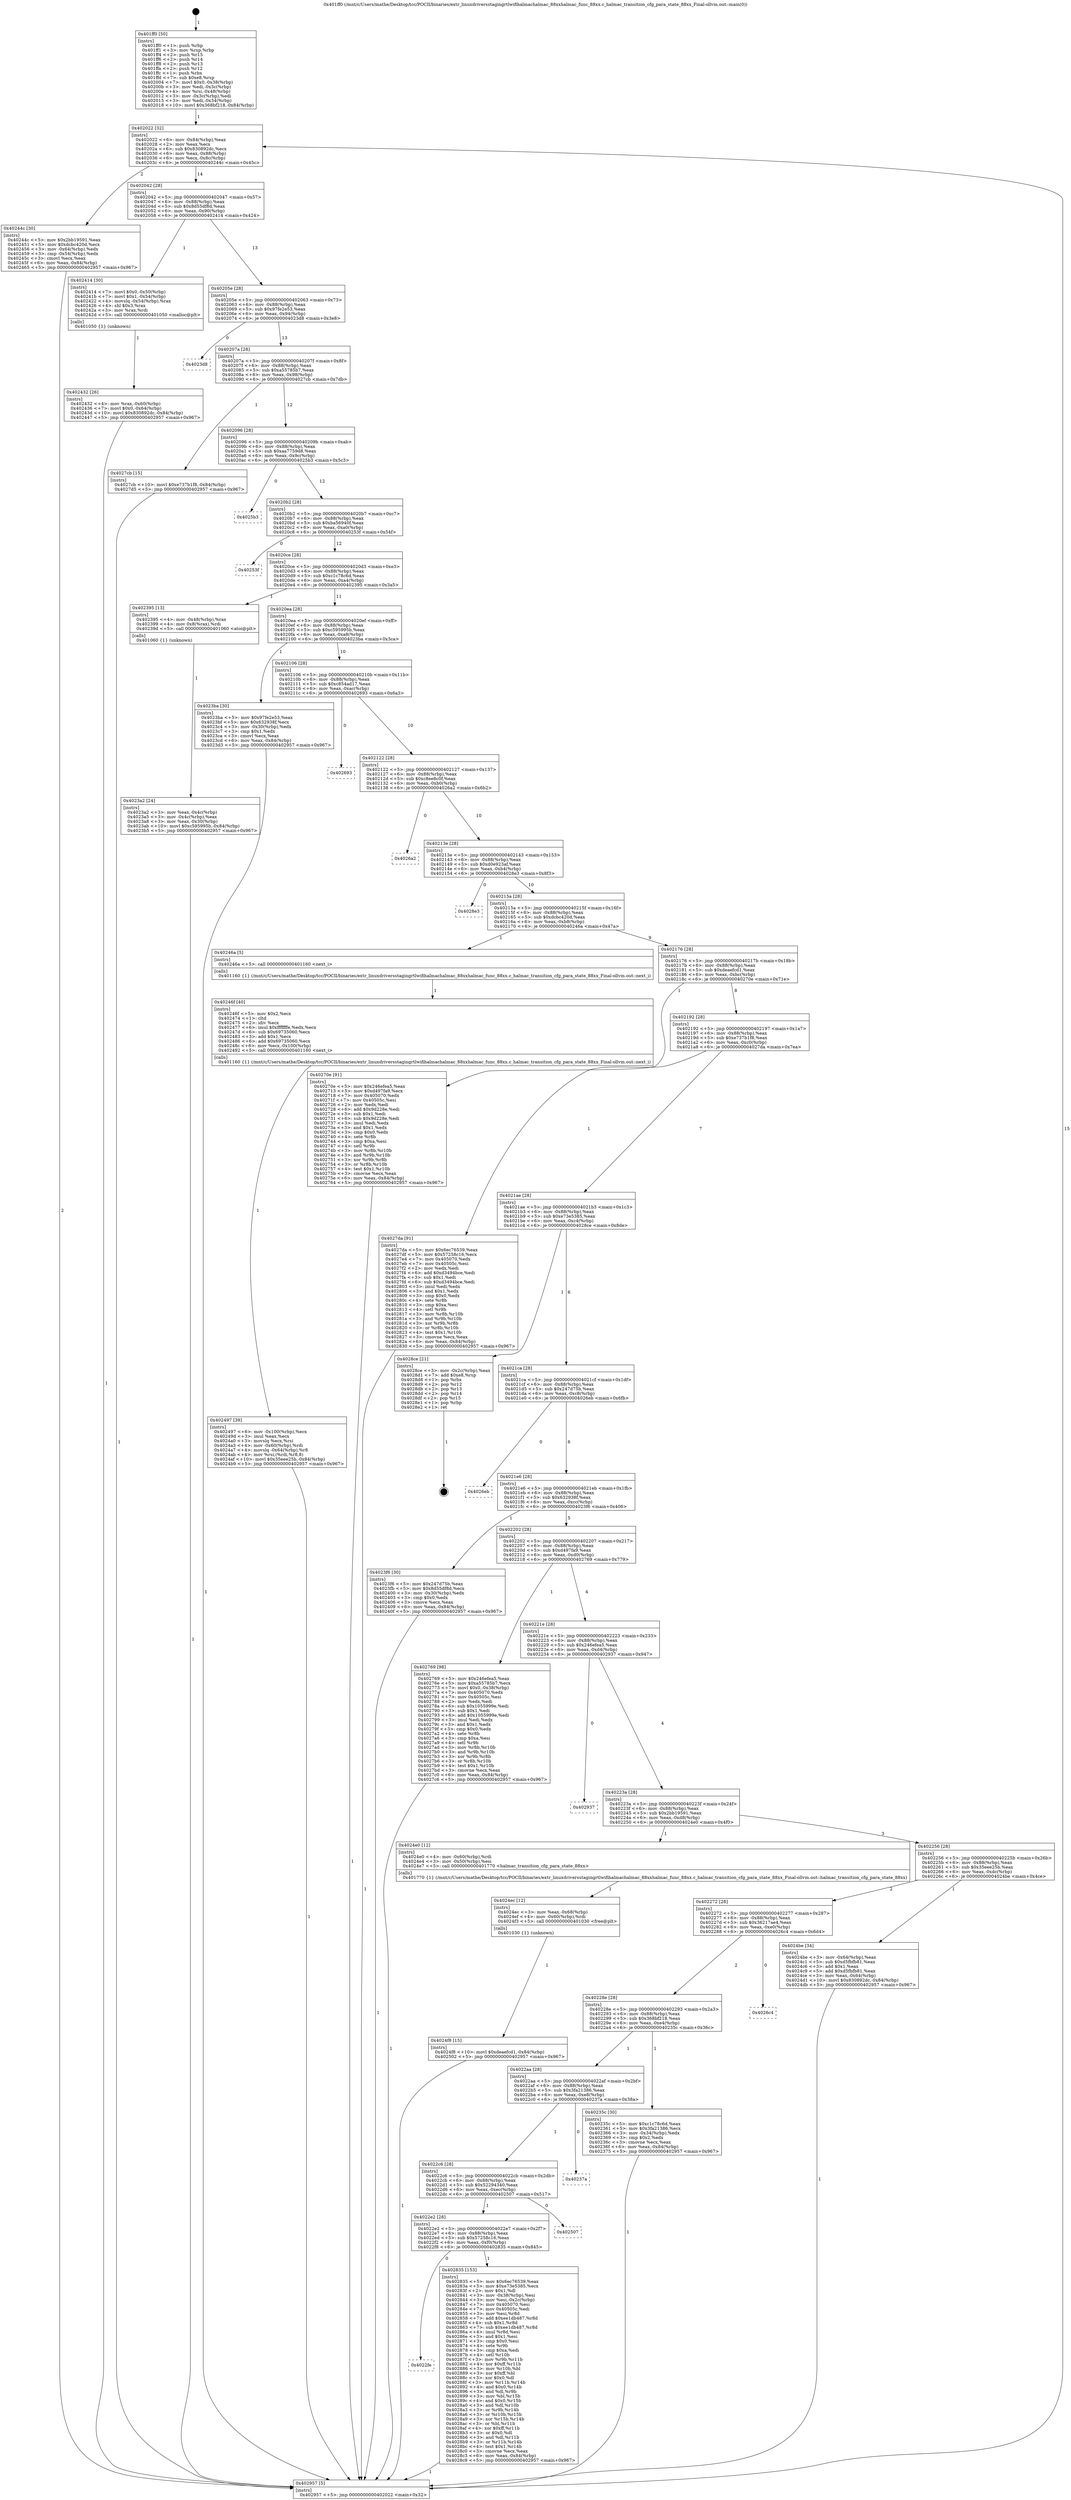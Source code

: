digraph "0x401ff0" {
  label = "0x401ff0 (/mnt/c/Users/mathe/Desktop/tcc/POCII/binaries/extr_linuxdriversstagingrtlwifihalmachalmac_88xxhalmac_func_88xx.c_halmac_transition_cfg_para_state_88xx_Final-ollvm.out::main(0))"
  labelloc = "t"
  node[shape=record]

  Entry [label="",width=0.3,height=0.3,shape=circle,fillcolor=black,style=filled]
  "0x402022" [label="{
     0x402022 [32]\l
     | [instrs]\l
     &nbsp;&nbsp;0x402022 \<+6\>: mov -0x84(%rbp),%eax\l
     &nbsp;&nbsp;0x402028 \<+2\>: mov %eax,%ecx\l
     &nbsp;&nbsp;0x40202a \<+6\>: sub $0x830892dc,%ecx\l
     &nbsp;&nbsp;0x402030 \<+6\>: mov %eax,-0x88(%rbp)\l
     &nbsp;&nbsp;0x402036 \<+6\>: mov %ecx,-0x8c(%rbp)\l
     &nbsp;&nbsp;0x40203c \<+6\>: je 000000000040244c \<main+0x45c\>\l
  }"]
  "0x40244c" [label="{
     0x40244c [30]\l
     | [instrs]\l
     &nbsp;&nbsp;0x40244c \<+5\>: mov $0x2bb19591,%eax\l
     &nbsp;&nbsp;0x402451 \<+5\>: mov $0xdcbc420d,%ecx\l
     &nbsp;&nbsp;0x402456 \<+3\>: mov -0x64(%rbp),%edx\l
     &nbsp;&nbsp;0x402459 \<+3\>: cmp -0x54(%rbp),%edx\l
     &nbsp;&nbsp;0x40245c \<+3\>: cmovl %ecx,%eax\l
     &nbsp;&nbsp;0x40245f \<+6\>: mov %eax,-0x84(%rbp)\l
     &nbsp;&nbsp;0x402465 \<+5\>: jmp 0000000000402957 \<main+0x967\>\l
  }"]
  "0x402042" [label="{
     0x402042 [28]\l
     | [instrs]\l
     &nbsp;&nbsp;0x402042 \<+5\>: jmp 0000000000402047 \<main+0x57\>\l
     &nbsp;&nbsp;0x402047 \<+6\>: mov -0x88(%rbp),%eax\l
     &nbsp;&nbsp;0x40204d \<+5\>: sub $0x8d55df8d,%eax\l
     &nbsp;&nbsp;0x402052 \<+6\>: mov %eax,-0x90(%rbp)\l
     &nbsp;&nbsp;0x402058 \<+6\>: je 0000000000402414 \<main+0x424\>\l
  }"]
  Exit [label="",width=0.3,height=0.3,shape=circle,fillcolor=black,style=filled,peripheries=2]
  "0x402414" [label="{
     0x402414 [30]\l
     | [instrs]\l
     &nbsp;&nbsp;0x402414 \<+7\>: movl $0x0,-0x50(%rbp)\l
     &nbsp;&nbsp;0x40241b \<+7\>: movl $0x1,-0x54(%rbp)\l
     &nbsp;&nbsp;0x402422 \<+4\>: movslq -0x54(%rbp),%rax\l
     &nbsp;&nbsp;0x402426 \<+4\>: shl $0x3,%rax\l
     &nbsp;&nbsp;0x40242a \<+3\>: mov %rax,%rdi\l
     &nbsp;&nbsp;0x40242d \<+5\>: call 0000000000401050 \<malloc@plt\>\l
     | [calls]\l
     &nbsp;&nbsp;0x401050 \{1\} (unknown)\l
  }"]
  "0x40205e" [label="{
     0x40205e [28]\l
     | [instrs]\l
     &nbsp;&nbsp;0x40205e \<+5\>: jmp 0000000000402063 \<main+0x73\>\l
     &nbsp;&nbsp;0x402063 \<+6\>: mov -0x88(%rbp),%eax\l
     &nbsp;&nbsp;0x402069 \<+5\>: sub $0x97fe2e53,%eax\l
     &nbsp;&nbsp;0x40206e \<+6\>: mov %eax,-0x94(%rbp)\l
     &nbsp;&nbsp;0x402074 \<+6\>: je 00000000004023d8 \<main+0x3e8\>\l
  }"]
  "0x4022fe" [label="{
     0x4022fe\l
  }", style=dashed]
  "0x4023d8" [label="{
     0x4023d8\l
  }", style=dashed]
  "0x40207a" [label="{
     0x40207a [28]\l
     | [instrs]\l
     &nbsp;&nbsp;0x40207a \<+5\>: jmp 000000000040207f \<main+0x8f\>\l
     &nbsp;&nbsp;0x40207f \<+6\>: mov -0x88(%rbp),%eax\l
     &nbsp;&nbsp;0x402085 \<+5\>: sub $0xa55785b7,%eax\l
     &nbsp;&nbsp;0x40208a \<+6\>: mov %eax,-0x98(%rbp)\l
     &nbsp;&nbsp;0x402090 \<+6\>: je 00000000004027cb \<main+0x7db\>\l
  }"]
  "0x402835" [label="{
     0x402835 [153]\l
     | [instrs]\l
     &nbsp;&nbsp;0x402835 \<+5\>: mov $0x6ec76539,%eax\l
     &nbsp;&nbsp;0x40283a \<+5\>: mov $0xe73e5385,%ecx\l
     &nbsp;&nbsp;0x40283f \<+2\>: mov $0x1,%dl\l
     &nbsp;&nbsp;0x402841 \<+3\>: mov -0x38(%rbp),%esi\l
     &nbsp;&nbsp;0x402844 \<+3\>: mov %esi,-0x2c(%rbp)\l
     &nbsp;&nbsp;0x402847 \<+7\>: mov 0x405070,%esi\l
     &nbsp;&nbsp;0x40284e \<+7\>: mov 0x40505c,%edi\l
     &nbsp;&nbsp;0x402855 \<+3\>: mov %esi,%r8d\l
     &nbsp;&nbsp;0x402858 \<+7\>: add $0xee1db487,%r8d\l
     &nbsp;&nbsp;0x40285f \<+4\>: sub $0x1,%r8d\l
     &nbsp;&nbsp;0x402863 \<+7\>: sub $0xee1db487,%r8d\l
     &nbsp;&nbsp;0x40286a \<+4\>: imul %r8d,%esi\l
     &nbsp;&nbsp;0x40286e \<+3\>: and $0x1,%esi\l
     &nbsp;&nbsp;0x402871 \<+3\>: cmp $0x0,%esi\l
     &nbsp;&nbsp;0x402874 \<+4\>: sete %r9b\l
     &nbsp;&nbsp;0x402878 \<+3\>: cmp $0xa,%edi\l
     &nbsp;&nbsp;0x40287b \<+4\>: setl %r10b\l
     &nbsp;&nbsp;0x40287f \<+3\>: mov %r9b,%r11b\l
     &nbsp;&nbsp;0x402882 \<+4\>: xor $0xff,%r11b\l
     &nbsp;&nbsp;0x402886 \<+3\>: mov %r10b,%bl\l
     &nbsp;&nbsp;0x402889 \<+3\>: xor $0xff,%bl\l
     &nbsp;&nbsp;0x40288c \<+3\>: xor $0x0,%dl\l
     &nbsp;&nbsp;0x40288f \<+3\>: mov %r11b,%r14b\l
     &nbsp;&nbsp;0x402892 \<+4\>: and $0x0,%r14b\l
     &nbsp;&nbsp;0x402896 \<+3\>: and %dl,%r9b\l
     &nbsp;&nbsp;0x402899 \<+3\>: mov %bl,%r15b\l
     &nbsp;&nbsp;0x40289c \<+4\>: and $0x0,%r15b\l
     &nbsp;&nbsp;0x4028a0 \<+3\>: and %dl,%r10b\l
     &nbsp;&nbsp;0x4028a3 \<+3\>: or %r9b,%r14b\l
     &nbsp;&nbsp;0x4028a6 \<+3\>: or %r10b,%r15b\l
     &nbsp;&nbsp;0x4028a9 \<+3\>: xor %r15b,%r14b\l
     &nbsp;&nbsp;0x4028ac \<+3\>: or %bl,%r11b\l
     &nbsp;&nbsp;0x4028af \<+4\>: xor $0xff,%r11b\l
     &nbsp;&nbsp;0x4028b3 \<+3\>: or $0x0,%dl\l
     &nbsp;&nbsp;0x4028b6 \<+3\>: and %dl,%r11b\l
     &nbsp;&nbsp;0x4028b9 \<+3\>: or %r11b,%r14b\l
     &nbsp;&nbsp;0x4028bc \<+4\>: test $0x1,%r14b\l
     &nbsp;&nbsp;0x4028c0 \<+3\>: cmovne %ecx,%eax\l
     &nbsp;&nbsp;0x4028c3 \<+6\>: mov %eax,-0x84(%rbp)\l
     &nbsp;&nbsp;0x4028c9 \<+5\>: jmp 0000000000402957 \<main+0x967\>\l
  }"]
  "0x4027cb" [label="{
     0x4027cb [15]\l
     | [instrs]\l
     &nbsp;&nbsp;0x4027cb \<+10\>: movl $0xe737b1f8,-0x84(%rbp)\l
     &nbsp;&nbsp;0x4027d5 \<+5\>: jmp 0000000000402957 \<main+0x967\>\l
  }"]
  "0x402096" [label="{
     0x402096 [28]\l
     | [instrs]\l
     &nbsp;&nbsp;0x402096 \<+5\>: jmp 000000000040209b \<main+0xab\>\l
     &nbsp;&nbsp;0x40209b \<+6\>: mov -0x88(%rbp),%eax\l
     &nbsp;&nbsp;0x4020a1 \<+5\>: sub $0xaa7759d8,%eax\l
     &nbsp;&nbsp;0x4020a6 \<+6\>: mov %eax,-0x9c(%rbp)\l
     &nbsp;&nbsp;0x4020ac \<+6\>: je 00000000004025b3 \<main+0x5c3\>\l
  }"]
  "0x4022e2" [label="{
     0x4022e2 [28]\l
     | [instrs]\l
     &nbsp;&nbsp;0x4022e2 \<+5\>: jmp 00000000004022e7 \<main+0x2f7\>\l
     &nbsp;&nbsp;0x4022e7 \<+6\>: mov -0x88(%rbp),%eax\l
     &nbsp;&nbsp;0x4022ed \<+5\>: sub $0x57258c16,%eax\l
     &nbsp;&nbsp;0x4022f2 \<+6\>: mov %eax,-0xf0(%rbp)\l
     &nbsp;&nbsp;0x4022f8 \<+6\>: je 0000000000402835 \<main+0x845\>\l
  }"]
  "0x4025b3" [label="{
     0x4025b3\l
  }", style=dashed]
  "0x4020b2" [label="{
     0x4020b2 [28]\l
     | [instrs]\l
     &nbsp;&nbsp;0x4020b2 \<+5\>: jmp 00000000004020b7 \<main+0xc7\>\l
     &nbsp;&nbsp;0x4020b7 \<+6\>: mov -0x88(%rbp),%eax\l
     &nbsp;&nbsp;0x4020bd \<+5\>: sub $0xba56940f,%eax\l
     &nbsp;&nbsp;0x4020c2 \<+6\>: mov %eax,-0xa0(%rbp)\l
     &nbsp;&nbsp;0x4020c8 \<+6\>: je 000000000040253f \<main+0x54f\>\l
  }"]
  "0x402507" [label="{
     0x402507\l
  }", style=dashed]
  "0x40253f" [label="{
     0x40253f\l
  }", style=dashed]
  "0x4020ce" [label="{
     0x4020ce [28]\l
     | [instrs]\l
     &nbsp;&nbsp;0x4020ce \<+5\>: jmp 00000000004020d3 \<main+0xe3\>\l
     &nbsp;&nbsp;0x4020d3 \<+6\>: mov -0x88(%rbp),%eax\l
     &nbsp;&nbsp;0x4020d9 \<+5\>: sub $0xc1c78c6d,%eax\l
     &nbsp;&nbsp;0x4020de \<+6\>: mov %eax,-0xa4(%rbp)\l
     &nbsp;&nbsp;0x4020e4 \<+6\>: je 0000000000402395 \<main+0x3a5\>\l
  }"]
  "0x4022c6" [label="{
     0x4022c6 [28]\l
     | [instrs]\l
     &nbsp;&nbsp;0x4022c6 \<+5\>: jmp 00000000004022cb \<main+0x2db\>\l
     &nbsp;&nbsp;0x4022cb \<+6\>: mov -0x88(%rbp),%eax\l
     &nbsp;&nbsp;0x4022d1 \<+5\>: sub $0x52294340,%eax\l
     &nbsp;&nbsp;0x4022d6 \<+6\>: mov %eax,-0xec(%rbp)\l
     &nbsp;&nbsp;0x4022dc \<+6\>: je 0000000000402507 \<main+0x517\>\l
  }"]
  "0x402395" [label="{
     0x402395 [13]\l
     | [instrs]\l
     &nbsp;&nbsp;0x402395 \<+4\>: mov -0x48(%rbp),%rax\l
     &nbsp;&nbsp;0x402399 \<+4\>: mov 0x8(%rax),%rdi\l
     &nbsp;&nbsp;0x40239d \<+5\>: call 0000000000401060 \<atoi@plt\>\l
     | [calls]\l
     &nbsp;&nbsp;0x401060 \{1\} (unknown)\l
  }"]
  "0x4020ea" [label="{
     0x4020ea [28]\l
     | [instrs]\l
     &nbsp;&nbsp;0x4020ea \<+5\>: jmp 00000000004020ef \<main+0xff\>\l
     &nbsp;&nbsp;0x4020ef \<+6\>: mov -0x88(%rbp),%eax\l
     &nbsp;&nbsp;0x4020f5 \<+5\>: sub $0xc595995b,%eax\l
     &nbsp;&nbsp;0x4020fa \<+6\>: mov %eax,-0xa8(%rbp)\l
     &nbsp;&nbsp;0x402100 \<+6\>: je 00000000004023ba \<main+0x3ca\>\l
  }"]
  "0x40237a" [label="{
     0x40237a\l
  }", style=dashed]
  "0x4023ba" [label="{
     0x4023ba [30]\l
     | [instrs]\l
     &nbsp;&nbsp;0x4023ba \<+5\>: mov $0x97fe2e53,%eax\l
     &nbsp;&nbsp;0x4023bf \<+5\>: mov $0x632938f,%ecx\l
     &nbsp;&nbsp;0x4023c4 \<+3\>: mov -0x30(%rbp),%edx\l
     &nbsp;&nbsp;0x4023c7 \<+3\>: cmp $0x1,%edx\l
     &nbsp;&nbsp;0x4023ca \<+3\>: cmovl %ecx,%eax\l
     &nbsp;&nbsp;0x4023cd \<+6\>: mov %eax,-0x84(%rbp)\l
     &nbsp;&nbsp;0x4023d3 \<+5\>: jmp 0000000000402957 \<main+0x967\>\l
  }"]
  "0x402106" [label="{
     0x402106 [28]\l
     | [instrs]\l
     &nbsp;&nbsp;0x402106 \<+5\>: jmp 000000000040210b \<main+0x11b\>\l
     &nbsp;&nbsp;0x40210b \<+6\>: mov -0x88(%rbp),%eax\l
     &nbsp;&nbsp;0x402111 \<+5\>: sub $0xc854ad17,%eax\l
     &nbsp;&nbsp;0x402116 \<+6\>: mov %eax,-0xac(%rbp)\l
     &nbsp;&nbsp;0x40211c \<+6\>: je 0000000000402693 \<main+0x6a3\>\l
  }"]
  "0x4024f8" [label="{
     0x4024f8 [15]\l
     | [instrs]\l
     &nbsp;&nbsp;0x4024f8 \<+10\>: movl $0xdeaefcd1,-0x84(%rbp)\l
     &nbsp;&nbsp;0x402502 \<+5\>: jmp 0000000000402957 \<main+0x967\>\l
  }"]
  "0x402693" [label="{
     0x402693\l
  }", style=dashed]
  "0x402122" [label="{
     0x402122 [28]\l
     | [instrs]\l
     &nbsp;&nbsp;0x402122 \<+5\>: jmp 0000000000402127 \<main+0x137\>\l
     &nbsp;&nbsp;0x402127 \<+6\>: mov -0x88(%rbp),%eax\l
     &nbsp;&nbsp;0x40212d \<+5\>: sub $0xc8ee8c0f,%eax\l
     &nbsp;&nbsp;0x402132 \<+6\>: mov %eax,-0xb0(%rbp)\l
     &nbsp;&nbsp;0x402138 \<+6\>: je 00000000004026a2 \<main+0x6b2\>\l
  }"]
  "0x4024ec" [label="{
     0x4024ec [12]\l
     | [instrs]\l
     &nbsp;&nbsp;0x4024ec \<+3\>: mov %eax,-0x68(%rbp)\l
     &nbsp;&nbsp;0x4024ef \<+4\>: mov -0x60(%rbp),%rdi\l
     &nbsp;&nbsp;0x4024f3 \<+5\>: call 0000000000401030 \<free@plt\>\l
     | [calls]\l
     &nbsp;&nbsp;0x401030 \{1\} (unknown)\l
  }"]
  "0x4026a2" [label="{
     0x4026a2\l
  }", style=dashed]
  "0x40213e" [label="{
     0x40213e [28]\l
     | [instrs]\l
     &nbsp;&nbsp;0x40213e \<+5\>: jmp 0000000000402143 \<main+0x153\>\l
     &nbsp;&nbsp;0x402143 \<+6\>: mov -0x88(%rbp),%eax\l
     &nbsp;&nbsp;0x402149 \<+5\>: sub $0xd0e923af,%eax\l
     &nbsp;&nbsp;0x40214e \<+6\>: mov %eax,-0xb4(%rbp)\l
     &nbsp;&nbsp;0x402154 \<+6\>: je 00000000004028e3 \<main+0x8f3\>\l
  }"]
  "0x402497" [label="{
     0x402497 [39]\l
     | [instrs]\l
     &nbsp;&nbsp;0x402497 \<+6\>: mov -0x100(%rbp),%ecx\l
     &nbsp;&nbsp;0x40249d \<+3\>: imul %eax,%ecx\l
     &nbsp;&nbsp;0x4024a0 \<+3\>: movslq %ecx,%rsi\l
     &nbsp;&nbsp;0x4024a3 \<+4\>: mov -0x60(%rbp),%rdi\l
     &nbsp;&nbsp;0x4024a7 \<+4\>: movslq -0x64(%rbp),%r8\l
     &nbsp;&nbsp;0x4024ab \<+4\>: mov %rsi,(%rdi,%r8,8)\l
     &nbsp;&nbsp;0x4024af \<+10\>: movl $0x35eee25b,-0x84(%rbp)\l
     &nbsp;&nbsp;0x4024b9 \<+5\>: jmp 0000000000402957 \<main+0x967\>\l
  }"]
  "0x4028e3" [label="{
     0x4028e3\l
  }", style=dashed]
  "0x40215a" [label="{
     0x40215a [28]\l
     | [instrs]\l
     &nbsp;&nbsp;0x40215a \<+5\>: jmp 000000000040215f \<main+0x16f\>\l
     &nbsp;&nbsp;0x40215f \<+6\>: mov -0x88(%rbp),%eax\l
     &nbsp;&nbsp;0x402165 \<+5\>: sub $0xdcbc420d,%eax\l
     &nbsp;&nbsp;0x40216a \<+6\>: mov %eax,-0xb8(%rbp)\l
     &nbsp;&nbsp;0x402170 \<+6\>: je 000000000040246a \<main+0x47a\>\l
  }"]
  "0x40246f" [label="{
     0x40246f [40]\l
     | [instrs]\l
     &nbsp;&nbsp;0x40246f \<+5\>: mov $0x2,%ecx\l
     &nbsp;&nbsp;0x402474 \<+1\>: cltd\l
     &nbsp;&nbsp;0x402475 \<+2\>: idiv %ecx\l
     &nbsp;&nbsp;0x402477 \<+6\>: imul $0xfffffffe,%edx,%ecx\l
     &nbsp;&nbsp;0x40247d \<+6\>: sub $0x69735060,%ecx\l
     &nbsp;&nbsp;0x402483 \<+3\>: add $0x1,%ecx\l
     &nbsp;&nbsp;0x402486 \<+6\>: add $0x69735060,%ecx\l
     &nbsp;&nbsp;0x40248c \<+6\>: mov %ecx,-0x100(%rbp)\l
     &nbsp;&nbsp;0x402492 \<+5\>: call 0000000000401160 \<next_i\>\l
     | [calls]\l
     &nbsp;&nbsp;0x401160 \{1\} (/mnt/c/Users/mathe/Desktop/tcc/POCII/binaries/extr_linuxdriversstagingrtlwifihalmachalmac_88xxhalmac_func_88xx.c_halmac_transition_cfg_para_state_88xx_Final-ollvm.out::next_i)\l
  }"]
  "0x40246a" [label="{
     0x40246a [5]\l
     | [instrs]\l
     &nbsp;&nbsp;0x40246a \<+5\>: call 0000000000401160 \<next_i\>\l
     | [calls]\l
     &nbsp;&nbsp;0x401160 \{1\} (/mnt/c/Users/mathe/Desktop/tcc/POCII/binaries/extr_linuxdriversstagingrtlwifihalmachalmac_88xxhalmac_func_88xx.c_halmac_transition_cfg_para_state_88xx_Final-ollvm.out::next_i)\l
  }"]
  "0x402176" [label="{
     0x402176 [28]\l
     | [instrs]\l
     &nbsp;&nbsp;0x402176 \<+5\>: jmp 000000000040217b \<main+0x18b\>\l
     &nbsp;&nbsp;0x40217b \<+6\>: mov -0x88(%rbp),%eax\l
     &nbsp;&nbsp;0x402181 \<+5\>: sub $0xdeaefcd1,%eax\l
     &nbsp;&nbsp;0x402186 \<+6\>: mov %eax,-0xbc(%rbp)\l
     &nbsp;&nbsp;0x40218c \<+6\>: je 000000000040270e \<main+0x71e\>\l
  }"]
  "0x402432" [label="{
     0x402432 [26]\l
     | [instrs]\l
     &nbsp;&nbsp;0x402432 \<+4\>: mov %rax,-0x60(%rbp)\l
     &nbsp;&nbsp;0x402436 \<+7\>: movl $0x0,-0x64(%rbp)\l
     &nbsp;&nbsp;0x40243d \<+10\>: movl $0x830892dc,-0x84(%rbp)\l
     &nbsp;&nbsp;0x402447 \<+5\>: jmp 0000000000402957 \<main+0x967\>\l
  }"]
  "0x40270e" [label="{
     0x40270e [91]\l
     | [instrs]\l
     &nbsp;&nbsp;0x40270e \<+5\>: mov $0x246efea5,%eax\l
     &nbsp;&nbsp;0x402713 \<+5\>: mov $0xd497fa9,%ecx\l
     &nbsp;&nbsp;0x402718 \<+7\>: mov 0x405070,%edx\l
     &nbsp;&nbsp;0x40271f \<+7\>: mov 0x40505c,%esi\l
     &nbsp;&nbsp;0x402726 \<+2\>: mov %edx,%edi\l
     &nbsp;&nbsp;0x402728 \<+6\>: add $0x9d228e,%edi\l
     &nbsp;&nbsp;0x40272e \<+3\>: sub $0x1,%edi\l
     &nbsp;&nbsp;0x402731 \<+6\>: sub $0x9d228e,%edi\l
     &nbsp;&nbsp;0x402737 \<+3\>: imul %edi,%edx\l
     &nbsp;&nbsp;0x40273a \<+3\>: and $0x1,%edx\l
     &nbsp;&nbsp;0x40273d \<+3\>: cmp $0x0,%edx\l
     &nbsp;&nbsp;0x402740 \<+4\>: sete %r8b\l
     &nbsp;&nbsp;0x402744 \<+3\>: cmp $0xa,%esi\l
     &nbsp;&nbsp;0x402747 \<+4\>: setl %r9b\l
     &nbsp;&nbsp;0x40274b \<+3\>: mov %r8b,%r10b\l
     &nbsp;&nbsp;0x40274e \<+3\>: and %r9b,%r10b\l
     &nbsp;&nbsp;0x402751 \<+3\>: xor %r9b,%r8b\l
     &nbsp;&nbsp;0x402754 \<+3\>: or %r8b,%r10b\l
     &nbsp;&nbsp;0x402757 \<+4\>: test $0x1,%r10b\l
     &nbsp;&nbsp;0x40275b \<+3\>: cmovne %ecx,%eax\l
     &nbsp;&nbsp;0x40275e \<+6\>: mov %eax,-0x84(%rbp)\l
     &nbsp;&nbsp;0x402764 \<+5\>: jmp 0000000000402957 \<main+0x967\>\l
  }"]
  "0x402192" [label="{
     0x402192 [28]\l
     | [instrs]\l
     &nbsp;&nbsp;0x402192 \<+5\>: jmp 0000000000402197 \<main+0x1a7\>\l
     &nbsp;&nbsp;0x402197 \<+6\>: mov -0x88(%rbp),%eax\l
     &nbsp;&nbsp;0x40219d \<+5\>: sub $0xe737b1f8,%eax\l
     &nbsp;&nbsp;0x4021a2 \<+6\>: mov %eax,-0xc0(%rbp)\l
     &nbsp;&nbsp;0x4021a8 \<+6\>: je 00000000004027da \<main+0x7ea\>\l
  }"]
  "0x4023a2" [label="{
     0x4023a2 [24]\l
     | [instrs]\l
     &nbsp;&nbsp;0x4023a2 \<+3\>: mov %eax,-0x4c(%rbp)\l
     &nbsp;&nbsp;0x4023a5 \<+3\>: mov -0x4c(%rbp),%eax\l
     &nbsp;&nbsp;0x4023a8 \<+3\>: mov %eax,-0x30(%rbp)\l
     &nbsp;&nbsp;0x4023ab \<+10\>: movl $0xc595995b,-0x84(%rbp)\l
     &nbsp;&nbsp;0x4023b5 \<+5\>: jmp 0000000000402957 \<main+0x967\>\l
  }"]
  "0x4027da" [label="{
     0x4027da [91]\l
     | [instrs]\l
     &nbsp;&nbsp;0x4027da \<+5\>: mov $0x6ec76539,%eax\l
     &nbsp;&nbsp;0x4027df \<+5\>: mov $0x57258c16,%ecx\l
     &nbsp;&nbsp;0x4027e4 \<+7\>: mov 0x405070,%edx\l
     &nbsp;&nbsp;0x4027eb \<+7\>: mov 0x40505c,%esi\l
     &nbsp;&nbsp;0x4027f2 \<+2\>: mov %edx,%edi\l
     &nbsp;&nbsp;0x4027f4 \<+6\>: add $0xd3494bce,%edi\l
     &nbsp;&nbsp;0x4027fa \<+3\>: sub $0x1,%edi\l
     &nbsp;&nbsp;0x4027fd \<+6\>: sub $0xd3494bce,%edi\l
     &nbsp;&nbsp;0x402803 \<+3\>: imul %edi,%edx\l
     &nbsp;&nbsp;0x402806 \<+3\>: and $0x1,%edx\l
     &nbsp;&nbsp;0x402809 \<+3\>: cmp $0x0,%edx\l
     &nbsp;&nbsp;0x40280c \<+4\>: sete %r8b\l
     &nbsp;&nbsp;0x402810 \<+3\>: cmp $0xa,%esi\l
     &nbsp;&nbsp;0x402813 \<+4\>: setl %r9b\l
     &nbsp;&nbsp;0x402817 \<+3\>: mov %r8b,%r10b\l
     &nbsp;&nbsp;0x40281a \<+3\>: and %r9b,%r10b\l
     &nbsp;&nbsp;0x40281d \<+3\>: xor %r9b,%r8b\l
     &nbsp;&nbsp;0x402820 \<+3\>: or %r8b,%r10b\l
     &nbsp;&nbsp;0x402823 \<+4\>: test $0x1,%r10b\l
     &nbsp;&nbsp;0x402827 \<+3\>: cmovne %ecx,%eax\l
     &nbsp;&nbsp;0x40282a \<+6\>: mov %eax,-0x84(%rbp)\l
     &nbsp;&nbsp;0x402830 \<+5\>: jmp 0000000000402957 \<main+0x967\>\l
  }"]
  "0x4021ae" [label="{
     0x4021ae [28]\l
     | [instrs]\l
     &nbsp;&nbsp;0x4021ae \<+5\>: jmp 00000000004021b3 \<main+0x1c3\>\l
     &nbsp;&nbsp;0x4021b3 \<+6\>: mov -0x88(%rbp),%eax\l
     &nbsp;&nbsp;0x4021b9 \<+5\>: sub $0xe73e5385,%eax\l
     &nbsp;&nbsp;0x4021be \<+6\>: mov %eax,-0xc4(%rbp)\l
     &nbsp;&nbsp;0x4021c4 \<+6\>: je 00000000004028ce \<main+0x8de\>\l
  }"]
  "0x401ff0" [label="{
     0x401ff0 [50]\l
     | [instrs]\l
     &nbsp;&nbsp;0x401ff0 \<+1\>: push %rbp\l
     &nbsp;&nbsp;0x401ff1 \<+3\>: mov %rsp,%rbp\l
     &nbsp;&nbsp;0x401ff4 \<+2\>: push %r15\l
     &nbsp;&nbsp;0x401ff6 \<+2\>: push %r14\l
     &nbsp;&nbsp;0x401ff8 \<+2\>: push %r13\l
     &nbsp;&nbsp;0x401ffa \<+2\>: push %r12\l
     &nbsp;&nbsp;0x401ffc \<+1\>: push %rbx\l
     &nbsp;&nbsp;0x401ffd \<+7\>: sub $0xe8,%rsp\l
     &nbsp;&nbsp;0x402004 \<+7\>: movl $0x0,-0x38(%rbp)\l
     &nbsp;&nbsp;0x40200b \<+3\>: mov %edi,-0x3c(%rbp)\l
     &nbsp;&nbsp;0x40200e \<+4\>: mov %rsi,-0x48(%rbp)\l
     &nbsp;&nbsp;0x402012 \<+3\>: mov -0x3c(%rbp),%edi\l
     &nbsp;&nbsp;0x402015 \<+3\>: mov %edi,-0x34(%rbp)\l
     &nbsp;&nbsp;0x402018 \<+10\>: movl $0x368bf218,-0x84(%rbp)\l
  }"]
  "0x4028ce" [label="{
     0x4028ce [21]\l
     | [instrs]\l
     &nbsp;&nbsp;0x4028ce \<+3\>: mov -0x2c(%rbp),%eax\l
     &nbsp;&nbsp;0x4028d1 \<+7\>: add $0xe8,%rsp\l
     &nbsp;&nbsp;0x4028d8 \<+1\>: pop %rbx\l
     &nbsp;&nbsp;0x4028d9 \<+2\>: pop %r12\l
     &nbsp;&nbsp;0x4028db \<+2\>: pop %r13\l
     &nbsp;&nbsp;0x4028dd \<+2\>: pop %r14\l
     &nbsp;&nbsp;0x4028df \<+2\>: pop %r15\l
     &nbsp;&nbsp;0x4028e1 \<+1\>: pop %rbp\l
     &nbsp;&nbsp;0x4028e2 \<+1\>: ret\l
  }"]
  "0x4021ca" [label="{
     0x4021ca [28]\l
     | [instrs]\l
     &nbsp;&nbsp;0x4021ca \<+5\>: jmp 00000000004021cf \<main+0x1df\>\l
     &nbsp;&nbsp;0x4021cf \<+6\>: mov -0x88(%rbp),%eax\l
     &nbsp;&nbsp;0x4021d5 \<+5\>: sub $0x247d75b,%eax\l
     &nbsp;&nbsp;0x4021da \<+6\>: mov %eax,-0xc8(%rbp)\l
     &nbsp;&nbsp;0x4021e0 \<+6\>: je 00000000004026eb \<main+0x6fb\>\l
  }"]
  "0x402957" [label="{
     0x402957 [5]\l
     | [instrs]\l
     &nbsp;&nbsp;0x402957 \<+5\>: jmp 0000000000402022 \<main+0x32\>\l
  }"]
  "0x4026eb" [label="{
     0x4026eb\l
  }", style=dashed]
  "0x4021e6" [label="{
     0x4021e6 [28]\l
     | [instrs]\l
     &nbsp;&nbsp;0x4021e6 \<+5\>: jmp 00000000004021eb \<main+0x1fb\>\l
     &nbsp;&nbsp;0x4021eb \<+6\>: mov -0x88(%rbp),%eax\l
     &nbsp;&nbsp;0x4021f1 \<+5\>: sub $0x632938f,%eax\l
     &nbsp;&nbsp;0x4021f6 \<+6\>: mov %eax,-0xcc(%rbp)\l
     &nbsp;&nbsp;0x4021fc \<+6\>: je 00000000004023f6 \<main+0x406\>\l
  }"]
  "0x4022aa" [label="{
     0x4022aa [28]\l
     | [instrs]\l
     &nbsp;&nbsp;0x4022aa \<+5\>: jmp 00000000004022af \<main+0x2bf\>\l
     &nbsp;&nbsp;0x4022af \<+6\>: mov -0x88(%rbp),%eax\l
     &nbsp;&nbsp;0x4022b5 \<+5\>: sub $0x3fa21386,%eax\l
     &nbsp;&nbsp;0x4022ba \<+6\>: mov %eax,-0xe8(%rbp)\l
     &nbsp;&nbsp;0x4022c0 \<+6\>: je 000000000040237a \<main+0x38a\>\l
  }"]
  "0x4023f6" [label="{
     0x4023f6 [30]\l
     | [instrs]\l
     &nbsp;&nbsp;0x4023f6 \<+5\>: mov $0x247d75b,%eax\l
     &nbsp;&nbsp;0x4023fb \<+5\>: mov $0x8d55df8d,%ecx\l
     &nbsp;&nbsp;0x402400 \<+3\>: mov -0x30(%rbp),%edx\l
     &nbsp;&nbsp;0x402403 \<+3\>: cmp $0x0,%edx\l
     &nbsp;&nbsp;0x402406 \<+3\>: cmove %ecx,%eax\l
     &nbsp;&nbsp;0x402409 \<+6\>: mov %eax,-0x84(%rbp)\l
     &nbsp;&nbsp;0x40240f \<+5\>: jmp 0000000000402957 \<main+0x967\>\l
  }"]
  "0x402202" [label="{
     0x402202 [28]\l
     | [instrs]\l
     &nbsp;&nbsp;0x402202 \<+5\>: jmp 0000000000402207 \<main+0x217\>\l
     &nbsp;&nbsp;0x402207 \<+6\>: mov -0x88(%rbp),%eax\l
     &nbsp;&nbsp;0x40220d \<+5\>: sub $0xd497fa9,%eax\l
     &nbsp;&nbsp;0x402212 \<+6\>: mov %eax,-0xd0(%rbp)\l
     &nbsp;&nbsp;0x402218 \<+6\>: je 0000000000402769 \<main+0x779\>\l
  }"]
  "0x40235c" [label="{
     0x40235c [30]\l
     | [instrs]\l
     &nbsp;&nbsp;0x40235c \<+5\>: mov $0xc1c78c6d,%eax\l
     &nbsp;&nbsp;0x402361 \<+5\>: mov $0x3fa21386,%ecx\l
     &nbsp;&nbsp;0x402366 \<+3\>: mov -0x34(%rbp),%edx\l
     &nbsp;&nbsp;0x402369 \<+3\>: cmp $0x2,%edx\l
     &nbsp;&nbsp;0x40236c \<+3\>: cmovne %ecx,%eax\l
     &nbsp;&nbsp;0x40236f \<+6\>: mov %eax,-0x84(%rbp)\l
     &nbsp;&nbsp;0x402375 \<+5\>: jmp 0000000000402957 \<main+0x967\>\l
  }"]
  "0x402769" [label="{
     0x402769 [98]\l
     | [instrs]\l
     &nbsp;&nbsp;0x402769 \<+5\>: mov $0x246efea5,%eax\l
     &nbsp;&nbsp;0x40276e \<+5\>: mov $0xa55785b7,%ecx\l
     &nbsp;&nbsp;0x402773 \<+7\>: movl $0x0,-0x38(%rbp)\l
     &nbsp;&nbsp;0x40277a \<+7\>: mov 0x405070,%edx\l
     &nbsp;&nbsp;0x402781 \<+7\>: mov 0x40505c,%esi\l
     &nbsp;&nbsp;0x402788 \<+2\>: mov %edx,%edi\l
     &nbsp;&nbsp;0x40278a \<+6\>: sub $0x1055999e,%edi\l
     &nbsp;&nbsp;0x402790 \<+3\>: sub $0x1,%edi\l
     &nbsp;&nbsp;0x402793 \<+6\>: add $0x1055999e,%edi\l
     &nbsp;&nbsp;0x402799 \<+3\>: imul %edi,%edx\l
     &nbsp;&nbsp;0x40279c \<+3\>: and $0x1,%edx\l
     &nbsp;&nbsp;0x40279f \<+3\>: cmp $0x0,%edx\l
     &nbsp;&nbsp;0x4027a2 \<+4\>: sete %r8b\l
     &nbsp;&nbsp;0x4027a6 \<+3\>: cmp $0xa,%esi\l
     &nbsp;&nbsp;0x4027a9 \<+4\>: setl %r9b\l
     &nbsp;&nbsp;0x4027ad \<+3\>: mov %r8b,%r10b\l
     &nbsp;&nbsp;0x4027b0 \<+3\>: and %r9b,%r10b\l
     &nbsp;&nbsp;0x4027b3 \<+3\>: xor %r9b,%r8b\l
     &nbsp;&nbsp;0x4027b6 \<+3\>: or %r8b,%r10b\l
     &nbsp;&nbsp;0x4027b9 \<+4\>: test $0x1,%r10b\l
     &nbsp;&nbsp;0x4027bd \<+3\>: cmovne %ecx,%eax\l
     &nbsp;&nbsp;0x4027c0 \<+6\>: mov %eax,-0x84(%rbp)\l
     &nbsp;&nbsp;0x4027c6 \<+5\>: jmp 0000000000402957 \<main+0x967\>\l
  }"]
  "0x40221e" [label="{
     0x40221e [28]\l
     | [instrs]\l
     &nbsp;&nbsp;0x40221e \<+5\>: jmp 0000000000402223 \<main+0x233\>\l
     &nbsp;&nbsp;0x402223 \<+6\>: mov -0x88(%rbp),%eax\l
     &nbsp;&nbsp;0x402229 \<+5\>: sub $0x246efea5,%eax\l
     &nbsp;&nbsp;0x40222e \<+6\>: mov %eax,-0xd4(%rbp)\l
     &nbsp;&nbsp;0x402234 \<+6\>: je 0000000000402937 \<main+0x947\>\l
  }"]
  "0x40228e" [label="{
     0x40228e [28]\l
     | [instrs]\l
     &nbsp;&nbsp;0x40228e \<+5\>: jmp 0000000000402293 \<main+0x2a3\>\l
     &nbsp;&nbsp;0x402293 \<+6\>: mov -0x88(%rbp),%eax\l
     &nbsp;&nbsp;0x402299 \<+5\>: sub $0x368bf218,%eax\l
     &nbsp;&nbsp;0x40229e \<+6\>: mov %eax,-0xe4(%rbp)\l
     &nbsp;&nbsp;0x4022a4 \<+6\>: je 000000000040235c \<main+0x36c\>\l
  }"]
  "0x402937" [label="{
     0x402937\l
  }", style=dashed]
  "0x40223a" [label="{
     0x40223a [28]\l
     | [instrs]\l
     &nbsp;&nbsp;0x40223a \<+5\>: jmp 000000000040223f \<main+0x24f\>\l
     &nbsp;&nbsp;0x40223f \<+6\>: mov -0x88(%rbp),%eax\l
     &nbsp;&nbsp;0x402245 \<+5\>: sub $0x2bb19591,%eax\l
     &nbsp;&nbsp;0x40224a \<+6\>: mov %eax,-0xd8(%rbp)\l
     &nbsp;&nbsp;0x402250 \<+6\>: je 00000000004024e0 \<main+0x4f0\>\l
  }"]
  "0x4026c4" [label="{
     0x4026c4\l
  }", style=dashed]
  "0x4024e0" [label="{
     0x4024e0 [12]\l
     | [instrs]\l
     &nbsp;&nbsp;0x4024e0 \<+4\>: mov -0x60(%rbp),%rdi\l
     &nbsp;&nbsp;0x4024e4 \<+3\>: mov -0x50(%rbp),%esi\l
     &nbsp;&nbsp;0x4024e7 \<+5\>: call 0000000000401770 \<halmac_transition_cfg_para_state_88xx\>\l
     | [calls]\l
     &nbsp;&nbsp;0x401770 \{1\} (/mnt/c/Users/mathe/Desktop/tcc/POCII/binaries/extr_linuxdriversstagingrtlwifihalmachalmac_88xxhalmac_func_88xx.c_halmac_transition_cfg_para_state_88xx_Final-ollvm.out::halmac_transition_cfg_para_state_88xx)\l
  }"]
  "0x402256" [label="{
     0x402256 [28]\l
     | [instrs]\l
     &nbsp;&nbsp;0x402256 \<+5\>: jmp 000000000040225b \<main+0x26b\>\l
     &nbsp;&nbsp;0x40225b \<+6\>: mov -0x88(%rbp),%eax\l
     &nbsp;&nbsp;0x402261 \<+5\>: sub $0x35eee25b,%eax\l
     &nbsp;&nbsp;0x402266 \<+6\>: mov %eax,-0xdc(%rbp)\l
     &nbsp;&nbsp;0x40226c \<+6\>: je 00000000004024be \<main+0x4ce\>\l
  }"]
  "0x402272" [label="{
     0x402272 [28]\l
     | [instrs]\l
     &nbsp;&nbsp;0x402272 \<+5\>: jmp 0000000000402277 \<main+0x287\>\l
     &nbsp;&nbsp;0x402277 \<+6\>: mov -0x88(%rbp),%eax\l
     &nbsp;&nbsp;0x40227d \<+5\>: sub $0x36217ae4,%eax\l
     &nbsp;&nbsp;0x402282 \<+6\>: mov %eax,-0xe0(%rbp)\l
     &nbsp;&nbsp;0x402288 \<+6\>: je 00000000004026c4 \<main+0x6d4\>\l
  }"]
  "0x4024be" [label="{
     0x4024be [34]\l
     | [instrs]\l
     &nbsp;&nbsp;0x4024be \<+3\>: mov -0x64(%rbp),%eax\l
     &nbsp;&nbsp;0x4024c1 \<+5\>: sub $0xd5fbfb81,%eax\l
     &nbsp;&nbsp;0x4024c6 \<+3\>: add $0x1,%eax\l
     &nbsp;&nbsp;0x4024c9 \<+5\>: add $0xd5fbfb81,%eax\l
     &nbsp;&nbsp;0x4024ce \<+3\>: mov %eax,-0x64(%rbp)\l
     &nbsp;&nbsp;0x4024d1 \<+10\>: movl $0x830892dc,-0x84(%rbp)\l
     &nbsp;&nbsp;0x4024db \<+5\>: jmp 0000000000402957 \<main+0x967\>\l
  }"]
  Entry -> "0x401ff0" [label=" 1"]
  "0x402022" -> "0x40244c" [label=" 2"]
  "0x402022" -> "0x402042" [label=" 14"]
  "0x4028ce" -> Exit [label=" 1"]
  "0x402042" -> "0x402414" [label=" 1"]
  "0x402042" -> "0x40205e" [label=" 13"]
  "0x402835" -> "0x402957" [label=" 1"]
  "0x40205e" -> "0x4023d8" [label=" 0"]
  "0x40205e" -> "0x40207a" [label=" 13"]
  "0x4022e2" -> "0x4022fe" [label=" 0"]
  "0x40207a" -> "0x4027cb" [label=" 1"]
  "0x40207a" -> "0x402096" [label=" 12"]
  "0x4022e2" -> "0x402835" [label=" 1"]
  "0x402096" -> "0x4025b3" [label=" 0"]
  "0x402096" -> "0x4020b2" [label=" 12"]
  "0x4022c6" -> "0x4022e2" [label=" 1"]
  "0x4020b2" -> "0x40253f" [label=" 0"]
  "0x4020b2" -> "0x4020ce" [label=" 12"]
  "0x4022c6" -> "0x402507" [label=" 0"]
  "0x4020ce" -> "0x402395" [label=" 1"]
  "0x4020ce" -> "0x4020ea" [label=" 11"]
  "0x4022aa" -> "0x4022c6" [label=" 1"]
  "0x4020ea" -> "0x4023ba" [label=" 1"]
  "0x4020ea" -> "0x402106" [label=" 10"]
  "0x4022aa" -> "0x40237a" [label=" 0"]
  "0x402106" -> "0x402693" [label=" 0"]
  "0x402106" -> "0x402122" [label=" 10"]
  "0x4027da" -> "0x402957" [label=" 1"]
  "0x402122" -> "0x4026a2" [label=" 0"]
  "0x402122" -> "0x40213e" [label=" 10"]
  "0x4027cb" -> "0x402957" [label=" 1"]
  "0x40213e" -> "0x4028e3" [label=" 0"]
  "0x40213e" -> "0x40215a" [label=" 10"]
  "0x402769" -> "0x402957" [label=" 1"]
  "0x40215a" -> "0x40246a" [label=" 1"]
  "0x40215a" -> "0x402176" [label=" 9"]
  "0x40270e" -> "0x402957" [label=" 1"]
  "0x402176" -> "0x40270e" [label=" 1"]
  "0x402176" -> "0x402192" [label=" 8"]
  "0x4024f8" -> "0x402957" [label=" 1"]
  "0x402192" -> "0x4027da" [label=" 1"]
  "0x402192" -> "0x4021ae" [label=" 7"]
  "0x4024ec" -> "0x4024f8" [label=" 1"]
  "0x4021ae" -> "0x4028ce" [label=" 1"]
  "0x4021ae" -> "0x4021ca" [label=" 6"]
  "0x4024e0" -> "0x4024ec" [label=" 1"]
  "0x4021ca" -> "0x4026eb" [label=" 0"]
  "0x4021ca" -> "0x4021e6" [label=" 6"]
  "0x4024be" -> "0x402957" [label=" 1"]
  "0x4021e6" -> "0x4023f6" [label=" 1"]
  "0x4021e6" -> "0x402202" [label=" 5"]
  "0x402497" -> "0x402957" [label=" 1"]
  "0x402202" -> "0x402769" [label=" 1"]
  "0x402202" -> "0x40221e" [label=" 4"]
  "0x40246f" -> "0x402497" [label=" 1"]
  "0x40221e" -> "0x402937" [label=" 0"]
  "0x40221e" -> "0x40223a" [label=" 4"]
  "0x40244c" -> "0x402957" [label=" 2"]
  "0x40223a" -> "0x4024e0" [label=" 1"]
  "0x40223a" -> "0x402256" [label=" 3"]
  "0x402432" -> "0x402957" [label=" 1"]
  "0x402256" -> "0x4024be" [label=" 1"]
  "0x402256" -> "0x402272" [label=" 2"]
  "0x402414" -> "0x402432" [label=" 1"]
  "0x402272" -> "0x4026c4" [label=" 0"]
  "0x402272" -> "0x40228e" [label=" 2"]
  "0x40246a" -> "0x40246f" [label=" 1"]
  "0x40228e" -> "0x40235c" [label=" 1"]
  "0x40228e" -> "0x4022aa" [label=" 1"]
  "0x40235c" -> "0x402957" [label=" 1"]
  "0x401ff0" -> "0x402022" [label=" 1"]
  "0x402957" -> "0x402022" [label=" 15"]
  "0x402395" -> "0x4023a2" [label=" 1"]
  "0x4023a2" -> "0x402957" [label=" 1"]
  "0x4023ba" -> "0x402957" [label=" 1"]
  "0x4023f6" -> "0x402957" [label=" 1"]
}
